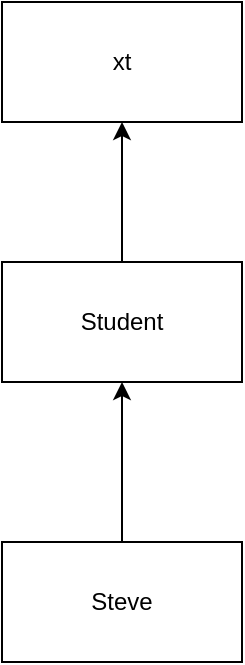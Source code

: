<mxfile version="12.0.3" type="device" pages="1"><diagram id="6GZ46IAphfKXBAA3W4y-" name="Page-1"><mxGraphModel dx="595" dy="429" grid="1" gridSize="10" guides="1" tooltips="1" connect="1" arrows="1" fold="1" page="1" pageScale="1" pageWidth="850" pageHeight="1100" math="0" shadow="0"><root><mxCell id="0"/><mxCell id="1" parent="0"/><mxCell id="Z454YE1sAAjOdeyr9FZF-4" value="" style="edgeStyle=orthogonalEdgeStyle;rounded=0;orthogonalLoop=1;jettySize=auto;html=1;" edge="1" parent="1" source="Z454YE1sAAjOdeyr9FZF-1" target="Z454YE1sAAjOdeyr9FZF-2"><mxGeometry relative="1" as="geometry"/></mxCell><mxCell id="Z454YE1sAAjOdeyr9FZF-1" value="Steve" style="rounded=0;whiteSpace=wrap;html=1;" vertex="1" parent="1"><mxGeometry x="130" y="360" width="120" height="60" as="geometry"/></mxCell><mxCell id="Z454YE1sAAjOdeyr9FZF-6" value="" style="edgeStyle=orthogonalEdgeStyle;rounded=0;orthogonalLoop=1;jettySize=auto;html=1;" edge="1" parent="1" source="Z454YE1sAAjOdeyr9FZF-2" target="Z454YE1sAAjOdeyr9FZF-5"><mxGeometry relative="1" as="geometry"/></mxCell><mxCell id="Z454YE1sAAjOdeyr9FZF-2" value="Student" style="rounded=0;whiteSpace=wrap;html=1;" vertex="1" parent="1"><mxGeometry x="130" y="220" width="120" height="60" as="geometry"/></mxCell><mxCell id="Z454YE1sAAjOdeyr9FZF-5" value="xt" style="rounded=0;whiteSpace=wrap;html=1;" vertex="1" parent="1"><mxGeometry x="130" y="90" width="120" height="60" as="geometry"/></mxCell></root></mxGraphModel></diagram></mxfile>